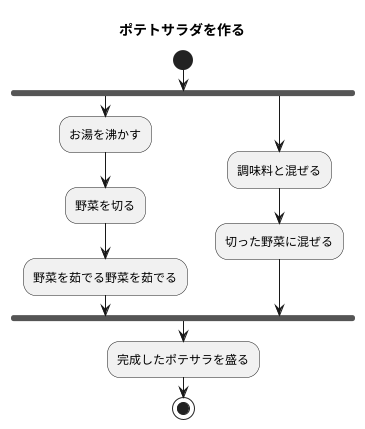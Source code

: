 @startuml ポテトサラダを作る
title ポテトサラダを作る
start 


fork
  :お湯を沸かす;
  :野菜を切る;
  :野菜を茹でる野菜を茹でる;
fork again
  :調味料と混ぜる;
  :切った野菜に混ぜる;
endfork
:完成したポテサラを盛る;

stop
@enduml

